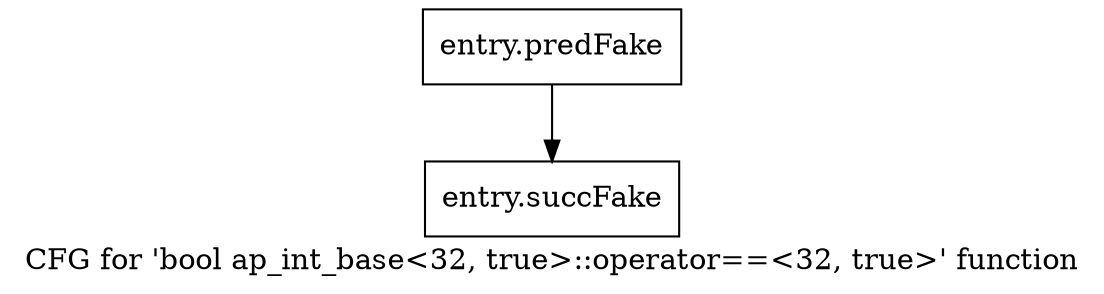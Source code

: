 digraph "CFG for 'bool ap_int_base\<32, true\>::operator==\<32, true\>' function" {
	label="CFG for 'bool ap_int_base\<32, true\>::operator==\<32, true\>' function";

	Node0x5942480 [shape=record,filename="",linenumber="",label="{entry.predFake}"];
	Node0x5942480 -> Node0x5acb8e0[ callList="" memoryops="" filename="/home/omerfaruk/tools/Xilinx/Vitis_HLS/2023.2/include/etc/ap_int_base.h" execusionnum="1"];
	Node0x5acb8e0 [shape=record,filename="/home/omerfaruk/tools/Xilinx/Vitis_HLS/2023.2/include/etc/ap_int_base.h",linenumber="1015",label="{entry.succFake}"];
}
